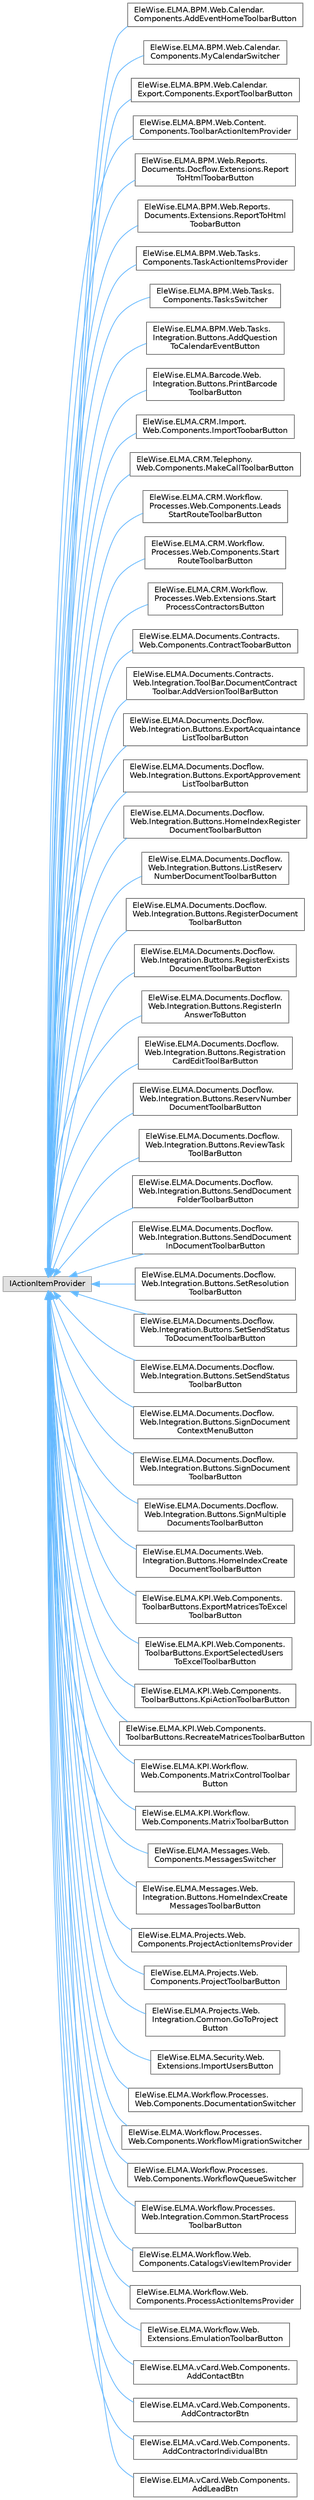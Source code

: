 digraph "Graphical Class Hierarchy"
{
 // LATEX_PDF_SIZE
  bgcolor="transparent";
  edge [fontname=Helvetica,fontsize=10,labelfontname=Helvetica,labelfontsize=10];
  node [fontname=Helvetica,fontsize=10,shape=box,height=0.2,width=0.4];
  rankdir="LR";
  Node0 [id="Node000000",label="IActionItemProvider",height=0.2,width=0.4,color="grey60", fillcolor="#E0E0E0", style="filled",tooltip=" "];
  Node0 -> Node1 [id="edge1562_Node000000_Node000001",dir="back",color="steelblue1",style="solid",tooltip=" "];
  Node1 [id="Node000001",label="EleWise.ELMA.BPM.Web.Calendar.\lComponents.AddEventHomeToolbarButton",height=0.2,width=0.4,color="grey40", fillcolor="white", style="filled",URL="$class_ele_wise_1_1_e_l_m_a_1_1_b_p_m_1_1_web_1_1_calendar_1_1_components_1_1_add_event_home_toolbar_button.html",tooltip="Реализация кнопки \"Добавить событие в тулбаре\"."];
  Node0 -> Node2 [id="edge1563_Node000000_Node000002",dir="back",color="steelblue1",style="solid",tooltip=" "];
  Node2 [id="Node000002",label="EleWise.ELMA.BPM.Web.Calendar.\lComponents.MyCalendarSwitcher",height=0.2,width=0.4,color="grey40", fillcolor="white", style="filled",URL="$class_ele_wise_1_1_e_l_m_a_1_1_b_p_m_1_1_web_1_1_calendar_1_1_components_1_1_my_calendar_switcher.html",tooltip="Отображение кнопки \"Мой календарь\"."];
  Node0 -> Node3 [id="edge1564_Node000000_Node000003",dir="back",color="steelblue1",style="solid",tooltip=" "];
  Node3 [id="Node000003",label="EleWise.ELMA.BPM.Web.Calendar.\lExport.Components.ExportToolbarButton",height=0.2,width=0.4,color="grey40", fillcolor="white", style="filled",URL="$class_ele_wise_1_1_e_l_m_a_1_1_b_p_m_1_1_web_1_1_calendar_1_1_export_1_1_components_1_1_export_toolbar_button.html",tooltip=" "];
  Node0 -> Node4 [id="edge1565_Node000000_Node000004",dir="back",color="steelblue1",style="solid",tooltip=" "];
  Node4 [id="Node000004",label="EleWise.ELMA.BPM.Web.Content.\lComponents.ToolbarActionItemProvider",height=0.2,width=0.4,color="grey40", fillcolor="white", style="filled",URL="$class_ele_wise_1_1_e_l_m_a_1_1_b_p_m_1_1_web_1_1_content_1_1_components_1_1_toolbar_action_item_provider.html",tooltip=" "];
  Node0 -> Node5 [id="edge1566_Node000000_Node000005",dir="back",color="steelblue1",style="solid",tooltip=" "];
  Node5 [id="Node000005",label="EleWise.ELMA.BPM.Web.Reports.\lDocuments.Docflow.Extensions.Report\lToHtmlToobarButton",height=0.2,width=0.4,color="grey40", fillcolor="white", style="filled",URL="$class_ele_wise_1_1_e_l_m_a_1_1_b_p_m_1_1_web_1_1_reports_1_1_documents_1_1_docflow_1_1_extension99c85bd57a72b0f4b3b516e5942baf3c.html",tooltip="Кнопка экспорта из html в веб-документ Отчет"];
  Node0 -> Node6 [id="edge1567_Node000000_Node000006",dir="back",color="steelblue1",style="solid",tooltip=" "];
  Node6 [id="Node000006",label="EleWise.ELMA.BPM.Web.Reports.\lDocuments.Extensions.ReportToHtml\lToobarButton",height=0.2,width=0.4,color="grey40", fillcolor="white", style="filled",URL="$class_ele_wise_1_1_e_l_m_a_1_1_b_p_m_1_1_web_1_1_reports_1_1_documents_1_1_extensions_1_1_report_to_html_toobar_button.html",tooltip="Кнопка экспорта из html в веб-документ Отчет"];
  Node0 -> Node7 [id="edge1568_Node000000_Node000007",dir="back",color="steelblue1",style="solid",tooltip=" "];
  Node7 [id="Node000007",label="EleWise.ELMA.BPM.Web.Tasks.\lComponents.TaskActionItemsProvider",height=0.2,width=0.4,color="grey40", fillcolor="white", style="filled",URL="$class_ele_wise_1_1_e_l_m_a_1_1_b_p_m_1_1_web_1_1_tasks_1_1_components_1_1_task_action_items_provider.html",tooltip=" "];
  Node0 -> Node8 [id="edge1569_Node000000_Node000008",dir="back",color="steelblue1",style="solid",tooltip=" "];
  Node8 [id="Node000008",label="EleWise.ELMA.BPM.Web.Tasks.\lComponents.TasksSwitcher",height=0.2,width=0.4,color="grey40", fillcolor="white", style="filled",URL="$class_ele_wise_1_1_e_l_m_a_1_1_b_p_m_1_1_web_1_1_tasks_1_1_components_1_1_tasks_switcher.html",tooltip="Переключатель в Списке задач"];
  Node0 -> Node9 [id="edge1570_Node000000_Node000009",dir="back",color="steelblue1",style="solid",tooltip=" "];
  Node9 [id="Node000009",label="EleWise.ELMA.BPM.Web.Tasks.\lIntegration.Buttons.AddQuestion\lToCalendarEventButton",height=0.2,width=0.4,color="grey40", fillcolor="white", style="filled",URL="$class_ele_wise_1_1_e_l_m_a_1_1_b_p_m_1_1_web_1_1_tasks_1_1_integration_1_1_buttons_1_1_add_question_to_calendar_event_button.html",tooltip=" "];
  Node0 -> Node10 [id="edge1571_Node000000_Node000010",dir="back",color="steelblue1",style="solid",tooltip=" "];
  Node10 [id="Node000010",label="EleWise.ELMA.Barcode.Web.\lIntegration.Buttons.PrintBarcode\lToolbarButton",height=0.2,width=0.4,color="grey40", fillcolor="white", style="filled",URL="$class_ele_wise_1_1_e_l_m_a_1_1_barcode_1_1_web_1_1_integration_1_1_buttons_1_1_print_barcode_toolbar_button.html",tooltip=" "];
  Node0 -> Node11 [id="edge1572_Node000000_Node000011",dir="back",color="steelblue1",style="solid",tooltip=" "];
  Node11 [id="Node000011",label="EleWise.ELMA.CRM.Import.\lWeb.Components.ImportToobarButton",height=0.2,width=0.4,color="grey40", fillcolor="white", style="filled",URL="$class_ele_wise_1_1_e_l_m_a_1_1_c_r_m_1_1_import_1_1_web_1_1_components_1_1_import_toobar_button.html",tooltip=" "];
  Node0 -> Node12 [id="edge1573_Node000000_Node000012",dir="back",color="steelblue1",style="solid",tooltip=" "];
  Node12 [id="Node000012",label="EleWise.ELMA.CRM.Telephony.\lWeb.Components.MakeCallToolbarButton",height=0.2,width=0.4,color="grey40", fillcolor="white", style="filled",URL="$class_ele_wise_1_1_e_l_m_a_1_1_c_r_m_1_1_telephony_1_1_web_1_1_components_1_1_make_call_toolbar_button.html",tooltip=" "];
  Node0 -> Node13 [id="edge1574_Node000000_Node000013",dir="back",color="steelblue1",style="solid",tooltip=" "];
  Node13 [id="Node000013",label="EleWise.ELMA.CRM.Workflow.\lProcesses.Web.Components.Leads\lStartRouteToolbarButton",height=0.2,width=0.4,color="grey40", fillcolor="white", style="filled",URL="$class_ele_wise_1_1_e_l_m_a_1_1_c_r_m_1_1_workflow_1_1_processes_1_1_web_1_1_components_1_1_leads_start_route_toolbar_button.html",tooltip=" "];
  Node0 -> Node14 [id="edge1575_Node000000_Node000014",dir="back",color="steelblue1",style="solid",tooltip=" "];
  Node14 [id="Node000014",label="EleWise.ELMA.CRM.Workflow.\lProcesses.Web.Components.Start\lRouteToolbarButton",height=0.2,width=0.4,color="grey40", fillcolor="white", style="filled",URL="$class_ele_wise_1_1_e_l_m_a_1_1_c_r_m_1_1_workflow_1_1_processes_1_1_web_1_1_components_1_1_start_route_toolbar_button.html",tooltip=" "];
  Node0 -> Node15 [id="edge1576_Node000000_Node000015",dir="back",color="steelblue1",style="solid",tooltip=" "];
  Node15 [id="Node000015",label="EleWise.ELMA.CRM.Workflow.\lProcesses.Web.Extensions.Start\lProcessContractorsButton",height=0.2,width=0.4,color="grey40", fillcolor="white", style="filled",URL="$class_ele_wise_1_1_e_l_m_a_1_1_c_r_m_1_1_workflow_1_1_processes_1_1_web_1_1_extensions_1_1_start_process_contractors_button.html",tooltip=" "];
  Node0 -> Node16 [id="edge1577_Node000000_Node000016",dir="back",color="steelblue1",style="solid",tooltip=" "];
  Node16 [id="Node000016",label="EleWise.ELMA.Documents.Contracts.\lWeb.Components.ContractToobarButton",height=0.2,width=0.4,color="grey40", fillcolor="white", style="filled",URL="$class_ele_wise_1_1_e_l_m_a_1_1_documents_1_1_contracts_1_1_web_1_1_components_1_1_contract_toobar_button.html",tooltip=" "];
  Node0 -> Node17 [id="edge1578_Node000000_Node000017",dir="back",color="steelblue1",style="solid",tooltip=" "];
  Node17 [id="Node000017",label="EleWise.ELMA.Documents.Contracts.\lWeb.Integration.ToolBar.DocumentContract\lToolbar.AddVersionToolBarButton",height=0.2,width=0.4,color="grey40", fillcolor="white", style="filled",URL="$class_ele_wise_1_1_e_l_m_a_1_1_documents_1_1_contracts_1_1_web_1_1_integration_1_1_tool_bar_1_1_e26c5984d94d6cdc16bcaf190adb065d.html",tooltip=" "];
  Node0 -> Node18 [id="edge1579_Node000000_Node000018",dir="back",color="steelblue1",style="solid",tooltip=" "];
  Node18 [id="Node000018",label="EleWise.ELMA.Documents.Docflow.\lWeb.Integration.Buttons.ExportAcquaintance\lListToolbarButton",height=0.2,width=0.4,color="grey40", fillcolor="white", style="filled",URL="$class_ele_wise_1_1_e_l_m_a_1_1_documents_1_1_docflow_1_1_web_1_1_integration_1_1_buttons_1_1_exp789ef94d3c5c5b8fa22f21c12e36d6a0.html",tooltip=" "];
  Node0 -> Node19 [id="edge1580_Node000000_Node000019",dir="back",color="steelblue1",style="solid",tooltip=" "];
  Node19 [id="Node000019",label="EleWise.ELMA.Documents.Docflow.\lWeb.Integration.Buttons.ExportApprovement\lListToolbarButton",height=0.2,width=0.4,color="grey40", fillcolor="white", style="filled",URL="$class_ele_wise_1_1_e_l_m_a_1_1_documents_1_1_docflow_1_1_web_1_1_integration_1_1_buttons_1_1_expe81b8403837436b8f157b6643e69c3a4.html",tooltip=" "];
  Node0 -> Node20 [id="edge1581_Node000000_Node000020",dir="back",color="steelblue1",style="solid",tooltip=" "];
  Node20 [id="Node000020",label="EleWise.ELMA.Documents.Docflow.\lWeb.Integration.Buttons.HomeIndexRegister\lDocumentToolbarButton",height=0.2,width=0.4,color="grey40", fillcolor="white", style="filled",URL="$class_ele_wise_1_1_e_l_m_a_1_1_documents_1_1_docflow_1_1_web_1_1_integration_1_1_buttons_1_1_hom7cc0a265522837bf587b042860e05df9.html",tooltip=" "];
  Node0 -> Node21 [id="edge1582_Node000000_Node000021",dir="back",color="steelblue1",style="solid",tooltip=" "];
  Node21 [id="Node000021",label="EleWise.ELMA.Documents.Docflow.\lWeb.Integration.Buttons.ListReserv\lNumberDocumentToolbarButton",height=0.2,width=0.4,color="grey40", fillcolor="white", style="filled",URL="$class_ele_wise_1_1_e_l_m_a_1_1_documents_1_1_docflow_1_1_web_1_1_integration_1_1_buttons_1_1_lis1c25a9cfb4b5fc95ea82d5161e2d1e26.html",tooltip=" "];
  Node0 -> Node22 [id="edge1583_Node000000_Node000022",dir="back",color="steelblue1",style="solid",tooltip=" "];
  Node22 [id="Node000022",label="EleWise.ELMA.Documents.Docflow.\lWeb.Integration.Buttons.RegisterDocument\lToolbarButton",height=0.2,width=0.4,color="grey40", fillcolor="white", style="filled",URL="$class_ele_wise_1_1_e_l_m_a_1_1_documents_1_1_docflow_1_1_web_1_1_integration_1_1_buttons_1_1_register_document_toolbar_button.html",tooltip=" "];
  Node0 -> Node23 [id="edge1584_Node000000_Node000023",dir="back",color="steelblue1",style="solid",tooltip=" "];
  Node23 [id="Node000023",label="EleWise.ELMA.Documents.Docflow.\lWeb.Integration.Buttons.RegisterExists\lDocumentToolbarButton",height=0.2,width=0.4,color="grey40", fillcolor="white", style="filled",URL="$class_ele_wise_1_1_e_l_m_a_1_1_documents_1_1_docflow_1_1_web_1_1_integration_1_1_buttons_1_1_reg60ec81a13c1bd44e0079c6b6b1182ca6.html",tooltip=" "];
  Node0 -> Node24 [id="edge1585_Node000000_Node000024",dir="back",color="steelblue1",style="solid",tooltip=" "];
  Node24 [id="Node000024",label="EleWise.ELMA.Documents.Docflow.\lWeb.Integration.Buttons.RegisterIn\lAnswerToButton",height=0.2,width=0.4,color="grey40", fillcolor="white", style="filled",URL="$class_ele_wise_1_1_e_l_m_a_1_1_documents_1_1_docflow_1_1_web_1_1_integration_1_1_buttons_1_1_register_in_answer_to_button.html",tooltip=" "];
  Node0 -> Node25 [id="edge1586_Node000000_Node000025",dir="back",color="steelblue1",style="solid",tooltip=" "];
  Node25 [id="Node000025",label="EleWise.ELMA.Documents.Docflow.\lWeb.Integration.Buttons.Registration\lCardEditToolBarButton",height=0.2,width=0.4,color="grey40", fillcolor="white", style="filled",URL="$class_ele_wise_1_1_e_l_m_a_1_1_documents_1_1_docflow_1_1_web_1_1_integration_1_1_buttons_1_1_reg6298dd1d6f2f06dc588d9a6fbbe8d61d.html",tooltip=" "];
  Node0 -> Node26 [id="edge1587_Node000000_Node000026",dir="back",color="steelblue1",style="solid",tooltip=" "];
  Node26 [id="Node000026",label="EleWise.ELMA.Documents.Docflow.\lWeb.Integration.Buttons.ReservNumber\lDocumentToolbarButton",height=0.2,width=0.4,color="grey40", fillcolor="white", style="filled",URL="$class_ele_wise_1_1_e_l_m_a_1_1_documents_1_1_docflow_1_1_web_1_1_integration_1_1_buttons_1_1_res3be43f5f93fe27dea0a8534dba3c2277.html",tooltip=" "];
  Node0 -> Node27 [id="edge1588_Node000000_Node000027",dir="back",color="steelblue1",style="solid",tooltip=" "];
  Node27 [id="Node000027",label="EleWise.ELMA.Documents.Docflow.\lWeb.Integration.Buttons.ReviewTask\lToolBarButton",height=0.2,width=0.4,color="grey40", fillcolor="white", style="filled",URL="$class_ele_wise_1_1_e_l_m_a_1_1_documents_1_1_docflow_1_1_web_1_1_integration_1_1_buttons_1_1_review_task_tool_bar_button.html",tooltip=" "];
  Node0 -> Node28 [id="edge1589_Node000000_Node000028",dir="back",color="steelblue1",style="solid",tooltip=" "];
  Node28 [id="Node000028",label="EleWise.ELMA.Documents.Docflow.\lWeb.Integration.Buttons.SendDocument\lFolderToolbarButton",height=0.2,width=0.4,color="grey40", fillcolor="white", style="filled",URL="$class_ele_wise_1_1_e_l_m_a_1_1_documents_1_1_docflow_1_1_web_1_1_integration_1_1_buttons_1_1_sen77056b63a658580475c62d3c14a05fe1.html",tooltip=" "];
  Node0 -> Node29 [id="edge1590_Node000000_Node000029",dir="back",color="steelblue1",style="solid",tooltip=" "];
  Node29 [id="Node000029",label="EleWise.ELMA.Documents.Docflow.\lWeb.Integration.Buttons.SendDocument\lInDocumentToolbarButton",height=0.2,width=0.4,color="grey40", fillcolor="white", style="filled",URL="$class_ele_wise_1_1_e_l_m_a_1_1_documents_1_1_docflow_1_1_web_1_1_integration_1_1_buttons_1_1_senb1239d95342fc0b339621b29531bb790.html",tooltip=" "];
  Node0 -> Node30 [id="edge1591_Node000000_Node000030",dir="back",color="steelblue1",style="solid",tooltip=" "];
  Node30 [id="Node000030",label="EleWise.ELMA.Documents.Docflow.\lWeb.Integration.Buttons.SetResolution\lToolbarButton",height=0.2,width=0.4,color="grey40", fillcolor="white", style="filled",URL="$class_ele_wise_1_1_e_l_m_a_1_1_documents_1_1_docflow_1_1_web_1_1_integration_1_1_buttons_1_1_set_resolution_toolbar_button.html",tooltip=" "];
  Node0 -> Node31 [id="edge1592_Node000000_Node000031",dir="back",color="steelblue1",style="solid",tooltip=" "];
  Node31 [id="Node000031",label="EleWise.ELMA.Documents.Docflow.\lWeb.Integration.Buttons.SetSendStatus\lToDocumentToolbarButton",height=0.2,width=0.4,color="grey40", fillcolor="white", style="filled",URL="$class_ele_wise_1_1_e_l_m_a_1_1_documents_1_1_docflow_1_1_web_1_1_integration_1_1_buttons_1_1_set6827f3d58214080f9f3c742a64b6cf1e.html",tooltip=" "];
  Node0 -> Node32 [id="edge1593_Node000000_Node000032",dir="back",color="steelblue1",style="solid",tooltip=" "];
  Node32 [id="Node000032",label="EleWise.ELMA.Documents.Docflow.\lWeb.Integration.Buttons.SetSendStatus\lToolbarButton",height=0.2,width=0.4,color="grey40", fillcolor="white", style="filled",URL="$class_ele_wise_1_1_e_l_m_a_1_1_documents_1_1_docflow_1_1_web_1_1_integration_1_1_buttons_1_1_set_send_status_toolbar_button.html",tooltip=" "];
  Node0 -> Node33 [id="edge1594_Node000000_Node000033",dir="back",color="steelblue1",style="solid",tooltip=" "];
  Node33 [id="Node000033",label="EleWise.ELMA.Documents.Docflow.\lWeb.Integration.Buttons.SignDocument\lContextMenuButton",height=0.2,width=0.4,color="grey40", fillcolor="white", style="filled",URL="$class_ele_wise_1_1_e_l_m_a_1_1_documents_1_1_docflow_1_1_web_1_1_integration_1_1_buttons_1_1_sign_document_context_menu_button.html",tooltip=" "];
  Node0 -> Node34 [id="edge1595_Node000000_Node000034",dir="back",color="steelblue1",style="solid",tooltip=" "];
  Node34 [id="Node000034",label="EleWise.ELMA.Documents.Docflow.\lWeb.Integration.Buttons.SignDocument\lToolbarButton",height=0.2,width=0.4,color="grey40", fillcolor="white", style="filled",URL="$class_ele_wise_1_1_e_l_m_a_1_1_documents_1_1_docflow_1_1_web_1_1_integration_1_1_buttons_1_1_sign_document_toolbar_button.html",tooltip=" "];
  Node0 -> Node35 [id="edge1596_Node000000_Node000035",dir="back",color="steelblue1",style="solid",tooltip=" "];
  Node35 [id="Node000035",label="EleWise.ELMA.Documents.Docflow.\lWeb.Integration.Buttons.SignMultiple\lDocumentsToolbarButton",height=0.2,width=0.4,color="grey40", fillcolor="white", style="filled",URL="$class_ele_wise_1_1_e_l_m_a_1_1_documents_1_1_docflow_1_1_web_1_1_integration_1_1_buttons_1_1_sigcc7fd7c8a78d2c856cf2e290626e95f0.html",tooltip=" "];
  Node0 -> Node36 [id="edge1597_Node000000_Node000036",dir="back",color="steelblue1",style="solid",tooltip=" "];
  Node36 [id="Node000036",label="EleWise.ELMA.Documents.Web.\lIntegration.Buttons.HomeIndexCreate\lDocumentToolbarButton",height=0.2,width=0.4,color="grey40", fillcolor="white", style="filled",URL="$class_ele_wise_1_1_e_l_m_a_1_1_documents_1_1_web_1_1_integration_1_1_buttons_1_1_home_index_create_document_toolbar_button.html",tooltip=" "];
  Node0 -> Node37 [id="edge1598_Node000000_Node000037",dir="back",color="steelblue1",style="solid",tooltip=" "];
  Node37 [id="Node000037",label="EleWise.ELMA.KPI.Web.Components.\lToolbarButtons.ExportMatricesToExcel\lToolbarButton",height=0.2,width=0.4,color="grey40", fillcolor="white", style="filled",URL="$class_ele_wise_1_1_e_l_m_a_1_1_k_p_i_1_1_web_1_1_components_1_1_toolbar_buttons_1_1_export_matrices_to_excel_toolbar_button.html",tooltip=" "];
  Node0 -> Node38 [id="edge1599_Node000000_Node000038",dir="back",color="steelblue1",style="solid",tooltip=" "];
  Node38 [id="Node000038",label="EleWise.ELMA.KPI.Web.Components.\lToolbarButtons.ExportSelectedUsers\lToExcelToolbarButton",height=0.2,width=0.4,color="grey40", fillcolor="white", style="filled",URL="$class_ele_wise_1_1_e_l_m_a_1_1_k_p_i_1_1_web_1_1_components_1_1_toolbar_buttons_1_1_export_selec7d70d843d74a3697bbfa2a2ba8157d53.html",tooltip=" "];
  Node0 -> Node39 [id="edge1600_Node000000_Node000039",dir="back",color="steelblue1",style="solid",tooltip=" "];
  Node39 [id="Node000039",label="EleWise.ELMA.KPI.Web.Components.\lToolbarButtons.KpiActionToolbarButton",height=0.2,width=0.4,color="grey40", fillcolor="white", style="filled",URL="$class_ele_wise_1_1_e_l_m_a_1_1_k_p_i_1_1_web_1_1_components_1_1_toolbar_buttons_1_1_kpi_action_toolbar_button.html",tooltip=" "];
  Node0 -> Node40 [id="edge1601_Node000000_Node000040",dir="back",color="steelblue1",style="solid",tooltip=" "];
  Node40 [id="Node000040",label="EleWise.ELMA.KPI.Web.Components.\lToolbarButtons.RecreateMatricesToolbarButton",height=0.2,width=0.4,color="grey40", fillcolor="white", style="filled",URL="$class_ele_wise_1_1_e_l_m_a_1_1_k_p_i_1_1_web_1_1_components_1_1_toolbar_buttons_1_1_recreate_matrices_toolbar_button.html",tooltip=" "];
  Node0 -> Node41 [id="edge1602_Node000000_Node000041",dir="back",color="steelblue1",style="solid",tooltip=" "];
  Node41 [id="Node000041",label="EleWise.ELMA.KPI.Workflow.\lWeb.Components.MatrixControlToolbar\lButton",height=0.2,width=0.4,color="grey40", fillcolor="white", style="filled",URL="$class_ele_wise_1_1_e_l_m_a_1_1_k_p_i_1_1_workflow_1_1_web_1_1_components_1_1_matrix_control_toolbar_button.html",tooltip=" "];
  Node0 -> Node42 [id="edge1603_Node000000_Node000042",dir="back",color="steelblue1",style="solid",tooltip=" "];
  Node42 [id="Node000042",label="EleWise.ELMA.KPI.Workflow.\lWeb.Components.MatrixToolbarButton",height=0.2,width=0.4,color="grey40", fillcolor="white", style="filled",URL="$class_ele_wise_1_1_e_l_m_a_1_1_k_p_i_1_1_workflow_1_1_web_1_1_components_1_1_matrix_toolbar_button.html",tooltip="Кнопка запуска процесса согласования матрицы эффективности"];
  Node0 -> Node43 [id="edge1604_Node000000_Node000043",dir="back",color="steelblue1",style="solid",tooltip=" "];
  Node43 [id="Node000043",label="EleWise.ELMA.Messages.Web.\lComponents.MessagesSwitcher",height=0.2,width=0.4,color="grey40", fillcolor="white", style="filled",URL="$class_ele_wise_1_1_e_l_m_a_1_1_messages_1_1_web_1_1_components_1_1_messages_switcher.html",tooltip="Переключатель в ленте"];
  Node0 -> Node44 [id="edge1605_Node000000_Node000044",dir="back",color="steelblue1",style="solid",tooltip=" "];
  Node44 [id="Node000044",label="EleWise.ELMA.Messages.Web.\lIntegration.Buttons.HomeIndexCreate\lMessagesToolbarButton",height=0.2,width=0.4,color="grey40", fillcolor="white", style="filled",URL="$class_ele_wise_1_1_e_l_m_a_1_1_messages_1_1_web_1_1_integration_1_1_buttons_1_1_home_index_create_messages_toolbar_button.html",tooltip=" "];
  Node0 -> Node45 [id="edge1606_Node000000_Node000045",dir="back",color="steelblue1",style="solid",tooltip=" "];
  Node45 [id="Node000045",label="EleWise.ELMA.Projects.Web.\lComponents.ProjectActionItemsProvider",height=0.2,width=0.4,color="grey40", fillcolor="white", style="filled",URL="$class_ele_wise_1_1_e_l_m_a_1_1_projects_1_1_web_1_1_components_1_1_project_action_items_provider.html",tooltip=" "];
  Node0 -> Node46 [id="edge1607_Node000000_Node000046",dir="back",color="steelblue1",style="solid",tooltip=" "];
  Node46 [id="Node000046",label="EleWise.ELMA.Projects.Web.\lComponents.ProjectToolbarButton",height=0.2,width=0.4,color="grey40", fillcolor="white", style="filled",URL="$class_ele_wise_1_1_e_l_m_a_1_1_projects_1_1_web_1_1_components_1_1_project_toolbar_button.html",tooltip=" "];
  Node0 -> Node47 [id="edge1608_Node000000_Node000047",dir="back",color="steelblue1",style="solid",tooltip=" "];
  Node47 [id="Node000047",label="EleWise.ELMA.Projects.Web.\lIntegration.Common.GoToProject\lButton",height=0.2,width=0.4,color="grey40", fillcolor="white", style="filled",URL="$class_ele_wise_1_1_e_l_m_a_1_1_projects_1_1_web_1_1_integration_1_1_common_1_1_go_to_project_button.html",tooltip=" "];
  Node0 -> Node48 [id="edge1609_Node000000_Node000048",dir="back",color="steelblue1",style="solid",tooltip=" "];
  Node48 [id="Node000048",label="EleWise.ELMA.Security.Web.\lExtensions.ImportUsersButton",height=0.2,width=0.4,color="grey40", fillcolor="white", style="filled",URL="$class_ele_wise_1_1_e_l_m_a_1_1_security_1_1_web_1_1_extensions_1_1_import_users_button.html",tooltip="Кнопка импорта пользователей извне"];
  Node0 -> Node49 [id="edge1610_Node000000_Node000049",dir="back",color="steelblue1",style="solid",tooltip=" "];
  Node49 [id="Node000049",label="EleWise.ELMA.Workflow.Processes.\lWeb.Components.DocumentationSwitcher",height=0.2,width=0.4,color="grey40", fillcolor="white", style="filled",URL="$class_ele_wise_1_1_e_l_m_a_1_1_workflow_1_1_processes_1_1_web_1_1_components_1_1_documentation_switcher.html",tooltip="Переключатель в разделе процессов в пункте \"Документирование\"."];
  Node0 -> Node50 [id="edge1611_Node000000_Node000050",dir="back",color="steelblue1",style="solid",tooltip=" "];
  Node50 [id="Node000050",label="EleWise.ELMA.Workflow.Processes.\lWeb.Components.WorkflowMigrationSwitcher",height=0.2,width=0.4,color="grey40", fillcolor="white", style="filled",URL="$class_ele_wise_1_1_e_l_m_a_1_1_workflow_1_1_processes_1_1_web_1_1_components_1_1_workflow_migration_switcher.html",tooltip="Переключатель в разделе процессов в пункте \"Смена версии\"."];
  Node0 -> Node51 [id="edge1612_Node000000_Node000051",dir="back",color="steelblue1",style="solid",tooltip=" "];
  Node51 [id="Node000051",label="EleWise.ELMA.Workflow.Processes.\lWeb.Components.WorkflowQueueSwitcher",height=0.2,width=0.4,color="grey40", fillcolor="white", style="filled",URL="$class_ele_wise_1_1_e_l_m_a_1_1_workflow_1_1_processes_1_1_web_1_1_components_1_1_workflow_queue_switcher.html",tooltip="Переключатель в разделе процессов в пункте \"Очередь исполнения\"."];
  Node0 -> Node52 [id="edge1613_Node000000_Node000052",dir="back",color="steelblue1",style="solid",tooltip=" "];
  Node52 [id="Node000052",label="EleWise.ELMA.Workflow.Processes.\lWeb.Integration.Common.StartProcess\lToolbarButton",height=0.2,width=0.4,color="grey40", fillcolor="white", style="filled",URL="$class_ele_wise_1_1_e_l_m_a_1_1_workflow_1_1_processes_1_1_web_1_1_integration_1_1_common_1_1_start_process_toolbar_button.html",tooltip=" "];
  Node0 -> Node53 [id="edge1614_Node000000_Node000053",dir="back",color="steelblue1",style="solid",tooltip=" "];
  Node53 [id="Node000053",label="EleWise.ELMA.Workflow.Web.\lComponents.CatalogsViewItemProvider",height=0.2,width=0.4,color="grey40", fillcolor="white", style="filled",URL="$class_ele_wise_1_1_e_l_m_a_1_1_workflow_1_1_web_1_1_components_1_1_catalogs_view_item_provider.html",tooltip=" "];
  Node0 -> Node54 [id="edge1615_Node000000_Node000054",dir="back",color="steelblue1",style="solid",tooltip=" "];
  Node54 [id="Node000054",label="EleWise.ELMA.Workflow.Web.\lComponents.ProcessActionItemsProvider",height=0.2,width=0.4,color="grey40", fillcolor="white", style="filled",URL="$class_ele_wise_1_1_e_l_m_a_1_1_workflow_1_1_web_1_1_components_1_1_process_action_items_provider.html",tooltip=" "];
  Node0 -> Node55 [id="edge1616_Node000000_Node000055",dir="back",color="steelblue1",style="solid",tooltip=" "];
  Node55 [id="Node000055",label="EleWise.ELMA.Workflow.Web.\lExtensions.EmulationToolbarButton",height=0.2,width=0.4,color="grey40", fillcolor="white", style="filled",URL="$class_ele_wise_1_1_e_l_m_a_1_1_workflow_1_1_web_1_1_extensions_1_1_emulation_toolbar_button.html",tooltip=" "];
  Node0 -> Node56 [id="edge1617_Node000000_Node000056",dir="back",color="steelblue1",style="solid",tooltip=" "];
  Node56 [id="Node000056",label="EleWise.ELMA.vCard.Web.Components.\lAddContactBtn",height=0.2,width=0.4,color="grey40", fillcolor="white", style="filled",URL="$class_ele_wise_1_1_e_l_m_a_1_1v_card_1_1_web_1_1_components_1_1_add_contact_btn.html",tooltip=" "];
  Node0 -> Node57 [id="edge1618_Node000000_Node000057",dir="back",color="steelblue1",style="solid",tooltip=" "];
  Node57 [id="Node000057",label="EleWise.ELMA.vCard.Web.Components.\lAddContractorBtn",height=0.2,width=0.4,color="grey40", fillcolor="white", style="filled",URL="$class_ele_wise_1_1_e_l_m_a_1_1v_card_1_1_web_1_1_components_1_1_add_contractor_btn.html",tooltip=" "];
  Node0 -> Node58 [id="edge1619_Node000000_Node000058",dir="back",color="steelblue1",style="solid",tooltip=" "];
  Node58 [id="Node000058",label="EleWise.ELMA.vCard.Web.Components.\lAddContractorIndividualBtn",height=0.2,width=0.4,color="grey40", fillcolor="white", style="filled",URL="$class_ele_wise_1_1_e_l_m_a_1_1v_card_1_1_web_1_1_components_1_1_add_contractor_individual_btn.html",tooltip=" "];
  Node0 -> Node59 [id="edge1620_Node000000_Node000059",dir="back",color="steelblue1",style="solid",tooltip=" "];
  Node59 [id="Node000059",label="EleWise.ELMA.vCard.Web.Components.\lAddLeadBtn",height=0.2,width=0.4,color="grey40", fillcolor="white", style="filled",URL="$class_ele_wise_1_1_e_l_m_a_1_1v_card_1_1_web_1_1_components_1_1_add_lead_btn.html",tooltip=" "];
}
